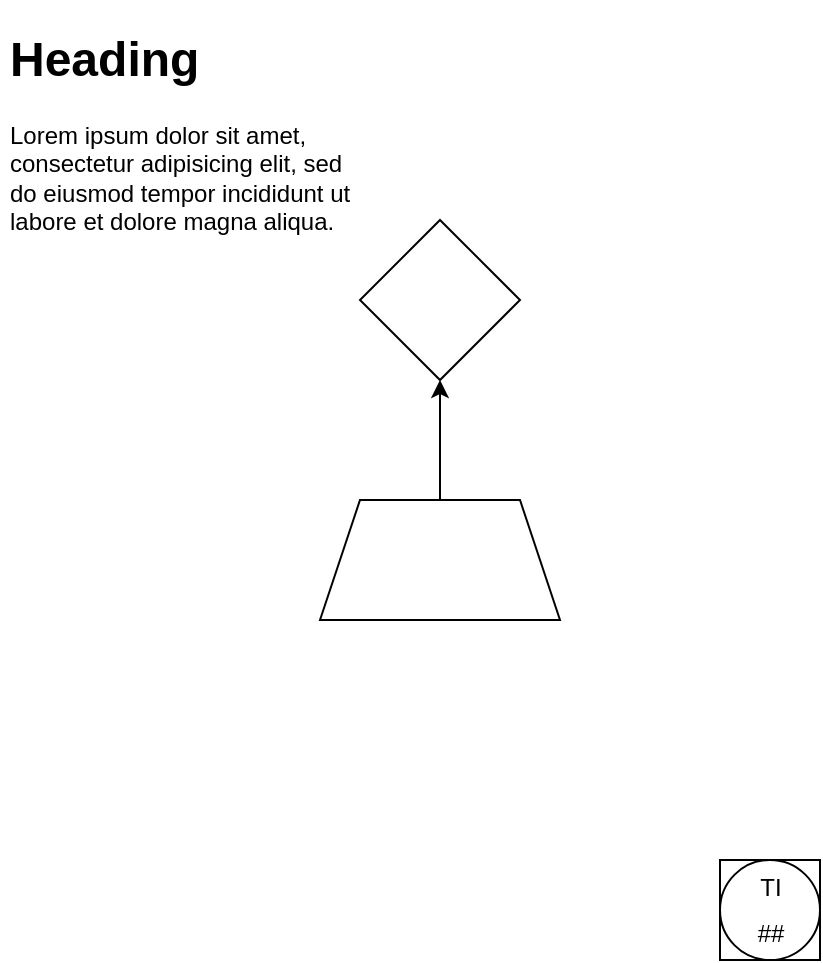 <mxfile>
    <diagram id="RtIqw90I0h1RXhkucojX" name="Page-1">
        <mxGraphModel dx="1105" dy="1175" grid="1" gridSize="10" guides="1" tooltips="1" connect="1" arrows="1" fold="1" page="1" pageScale="1" pageWidth="1169" pageHeight="827" math="0" shadow="0">
            <root>
                <mxCell id="0"/>
                <mxCell id="1" parent="0"/>
                <mxCell id="2" value="" style="rhombus;whiteSpace=wrap;html=1;" vertex="1" parent="1">
                    <mxGeometry x="270" y="200" width="80" height="80" as="geometry"/>
                </mxCell>
                <mxCell id="4" value="" style="edgeStyle=orthogonalEdgeStyle;rounded=0;orthogonalLoop=1;jettySize=auto;html=1;" edge="1" parent="1" source="3" target="2">
                    <mxGeometry relative="1" as="geometry"/>
                </mxCell>
                <mxCell id="3" value="" style="shape=trapezoid;perimeter=trapezoidPerimeter;whiteSpace=wrap;html=1;fixedSize=1;" vertex="1" parent="1">
                    <mxGeometry x="250" y="340" width="120" height="60" as="geometry"/>
                </mxCell>
                <mxCell id="5" value="&lt;h1&gt;Heading&lt;/h1&gt;&lt;p&gt;Lorem ipsum dolor sit amet, consectetur adipisicing elit, sed do eiusmod tempor incididunt ut labore et dolore magna aliqua.&lt;/p&gt;" style="text;html=1;strokeColor=none;fillColor=none;spacing=5;spacingTop=-20;whiteSpace=wrap;overflow=hidden;rounded=0;" vertex="1" parent="1">
                    <mxGeometry x="90" y="100" width="190" height="120" as="geometry"/>
                </mxCell>
                <mxCell id="7" value="&lt;table cellpadding=&quot;4&quot; cellspacing=&quot;0&quot; border=&quot;0&quot; style=&quot;font-size:1em;width:100%;height:100%;&quot;&gt;&lt;tr&gt;&lt;td&gt;TI&lt;/td&gt;&lt;/tr&gt;&lt;tr&gt;&lt;td&gt;##&lt;/td&gt;&lt;/table&gt; " style="html=1;outlineConnect=0;align=center;dashed=0;aspect=fixed;shape=mxgraph.pid2inst.sharedCont;mounting=field" vertex="1" parent="1">
                    <mxGeometry x="450" y="520" width="50" height="50" as="geometry"/>
                </mxCell>
            </root>
        </mxGraphModel>
    </diagram>
</mxfile>